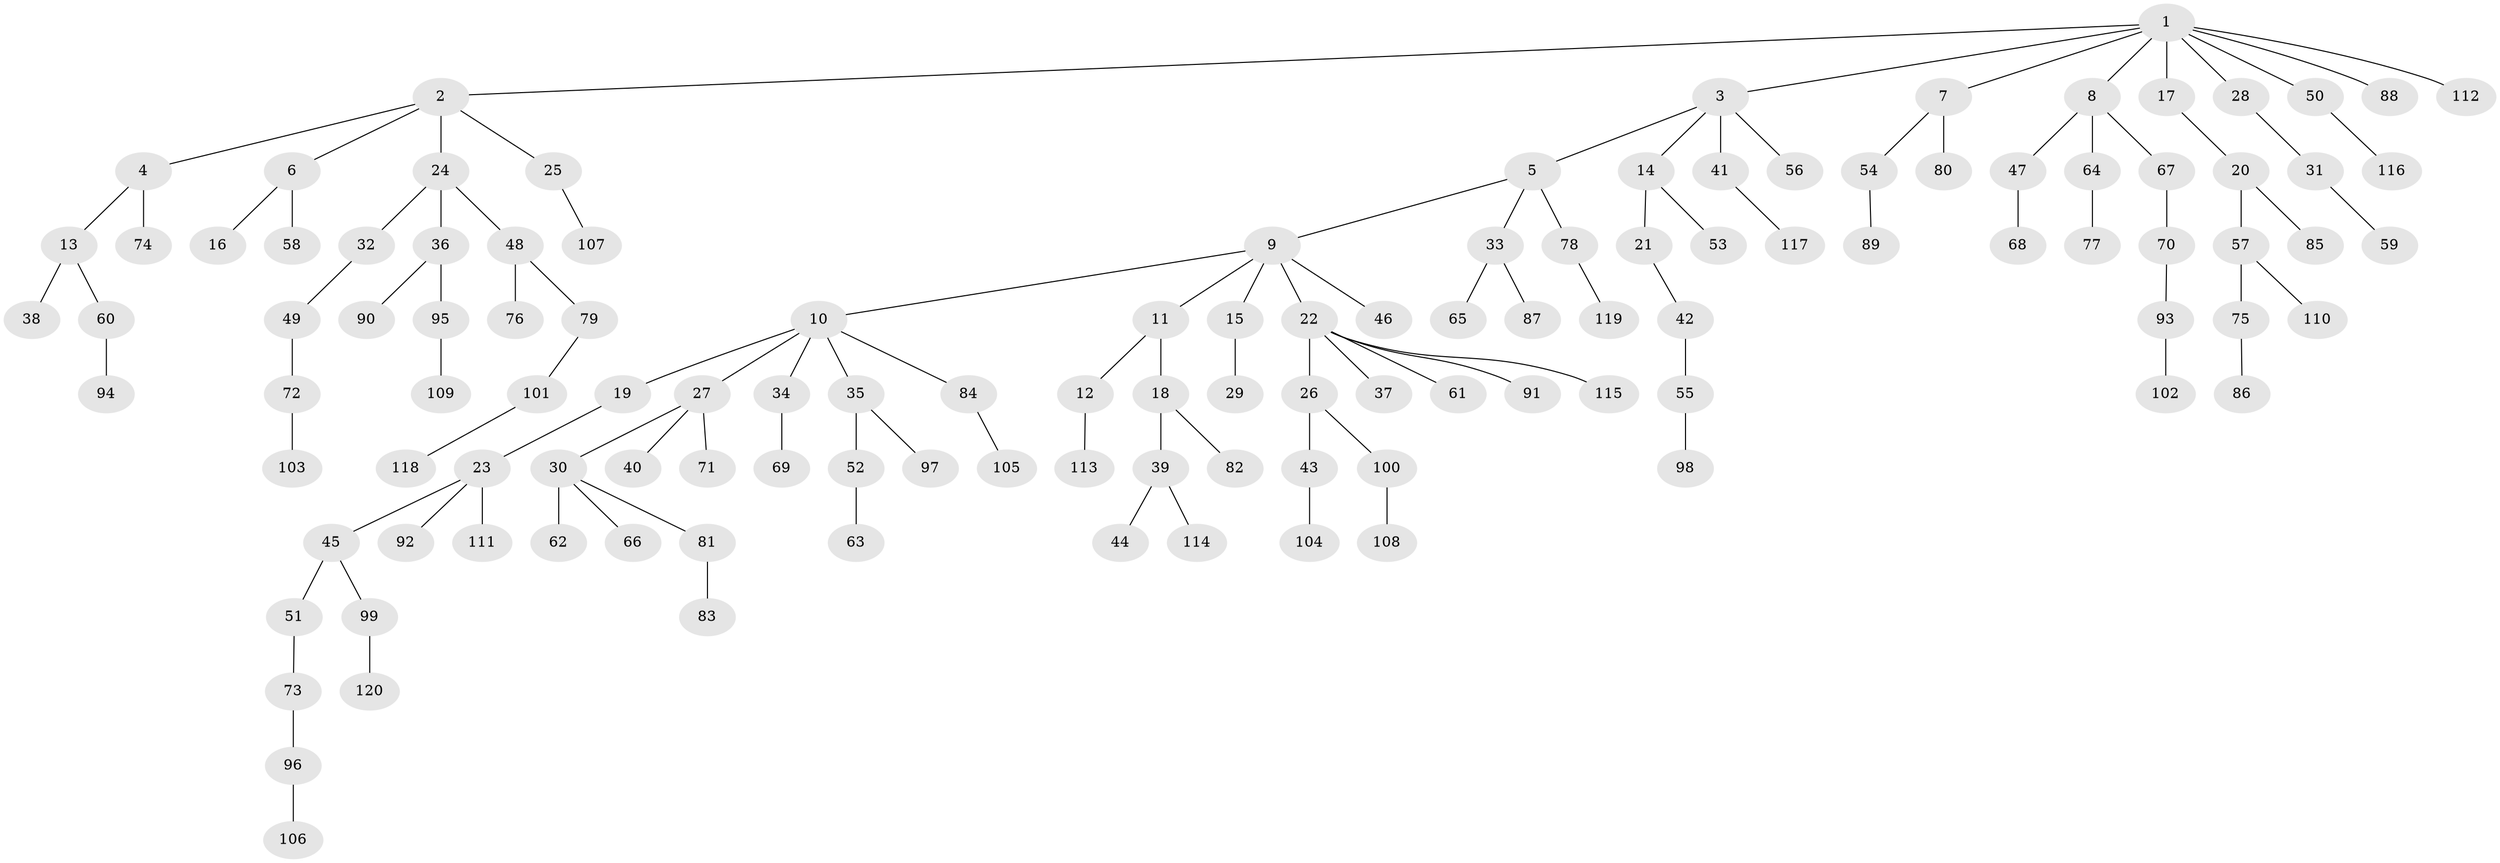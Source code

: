 // Generated by graph-tools (version 1.1) at 2025/26/03/09/25 03:26:28]
// undirected, 120 vertices, 119 edges
graph export_dot {
graph [start="1"]
  node [color=gray90,style=filled];
  1;
  2;
  3;
  4;
  5;
  6;
  7;
  8;
  9;
  10;
  11;
  12;
  13;
  14;
  15;
  16;
  17;
  18;
  19;
  20;
  21;
  22;
  23;
  24;
  25;
  26;
  27;
  28;
  29;
  30;
  31;
  32;
  33;
  34;
  35;
  36;
  37;
  38;
  39;
  40;
  41;
  42;
  43;
  44;
  45;
  46;
  47;
  48;
  49;
  50;
  51;
  52;
  53;
  54;
  55;
  56;
  57;
  58;
  59;
  60;
  61;
  62;
  63;
  64;
  65;
  66;
  67;
  68;
  69;
  70;
  71;
  72;
  73;
  74;
  75;
  76;
  77;
  78;
  79;
  80;
  81;
  82;
  83;
  84;
  85;
  86;
  87;
  88;
  89;
  90;
  91;
  92;
  93;
  94;
  95;
  96;
  97;
  98;
  99;
  100;
  101;
  102;
  103;
  104;
  105;
  106;
  107;
  108;
  109;
  110;
  111;
  112;
  113;
  114;
  115;
  116;
  117;
  118;
  119;
  120;
  1 -- 2;
  1 -- 3;
  1 -- 7;
  1 -- 8;
  1 -- 17;
  1 -- 28;
  1 -- 50;
  1 -- 88;
  1 -- 112;
  2 -- 4;
  2 -- 6;
  2 -- 24;
  2 -- 25;
  3 -- 5;
  3 -- 14;
  3 -- 41;
  3 -- 56;
  4 -- 13;
  4 -- 74;
  5 -- 9;
  5 -- 33;
  5 -- 78;
  6 -- 16;
  6 -- 58;
  7 -- 54;
  7 -- 80;
  8 -- 47;
  8 -- 64;
  8 -- 67;
  9 -- 10;
  9 -- 11;
  9 -- 15;
  9 -- 22;
  9 -- 46;
  10 -- 19;
  10 -- 27;
  10 -- 34;
  10 -- 35;
  10 -- 84;
  11 -- 12;
  11 -- 18;
  12 -- 113;
  13 -- 38;
  13 -- 60;
  14 -- 21;
  14 -- 53;
  15 -- 29;
  17 -- 20;
  18 -- 39;
  18 -- 82;
  19 -- 23;
  20 -- 57;
  20 -- 85;
  21 -- 42;
  22 -- 26;
  22 -- 37;
  22 -- 61;
  22 -- 91;
  22 -- 115;
  23 -- 45;
  23 -- 92;
  23 -- 111;
  24 -- 32;
  24 -- 36;
  24 -- 48;
  25 -- 107;
  26 -- 43;
  26 -- 100;
  27 -- 30;
  27 -- 40;
  27 -- 71;
  28 -- 31;
  30 -- 62;
  30 -- 66;
  30 -- 81;
  31 -- 59;
  32 -- 49;
  33 -- 65;
  33 -- 87;
  34 -- 69;
  35 -- 52;
  35 -- 97;
  36 -- 90;
  36 -- 95;
  39 -- 44;
  39 -- 114;
  41 -- 117;
  42 -- 55;
  43 -- 104;
  45 -- 51;
  45 -- 99;
  47 -- 68;
  48 -- 76;
  48 -- 79;
  49 -- 72;
  50 -- 116;
  51 -- 73;
  52 -- 63;
  54 -- 89;
  55 -- 98;
  57 -- 75;
  57 -- 110;
  60 -- 94;
  64 -- 77;
  67 -- 70;
  70 -- 93;
  72 -- 103;
  73 -- 96;
  75 -- 86;
  78 -- 119;
  79 -- 101;
  81 -- 83;
  84 -- 105;
  93 -- 102;
  95 -- 109;
  96 -- 106;
  99 -- 120;
  100 -- 108;
  101 -- 118;
}
